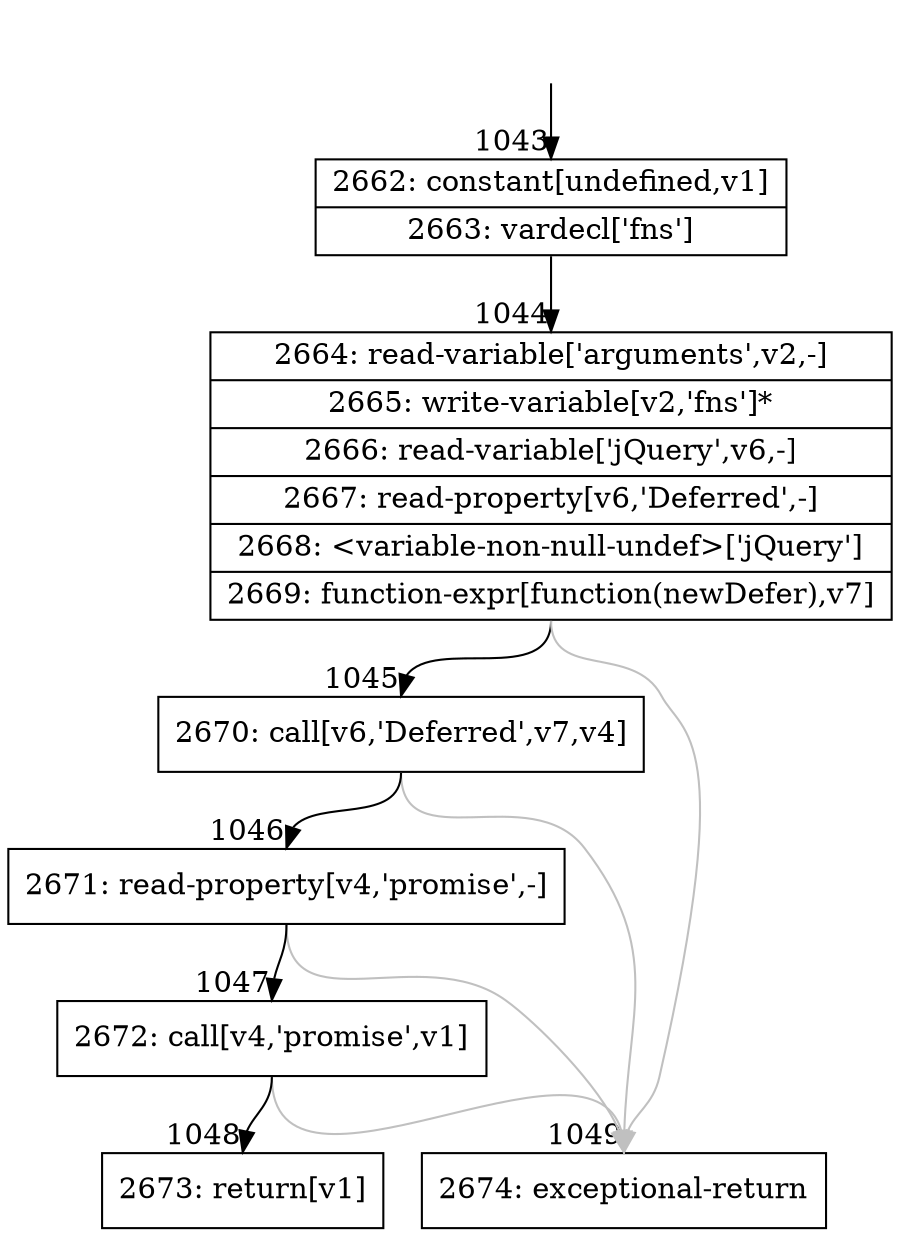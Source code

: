 digraph {
rankdir="TD"
BB_entry78[shape=none,label=""];
BB_entry78 -> BB1043 [tailport=s, headport=n, headlabel="    1043"]
BB1043 [shape=record label="{2662: constant[undefined,v1]|2663: vardecl['fns']}" ] 
BB1043 -> BB1044 [tailport=s, headport=n, headlabel="      1044"]
BB1044 [shape=record label="{2664: read-variable['arguments',v2,-]|2665: write-variable[v2,'fns']*|2666: read-variable['jQuery',v6,-]|2667: read-property[v6,'Deferred',-]|2668: \<variable-non-null-undef\>['jQuery']|2669: function-expr[function(newDefer),v7]}" ] 
BB1044 -> BB1045 [tailport=s, headport=n, headlabel="      1045"]
BB1044 -> BB1049 [tailport=s, headport=n, color=gray, headlabel="      1049"]
BB1045 [shape=record label="{2670: call[v6,'Deferred',v7,v4]}" ] 
BB1045 -> BB1046 [tailport=s, headport=n, headlabel="      1046"]
BB1045 -> BB1049 [tailport=s, headport=n, color=gray]
BB1046 [shape=record label="{2671: read-property[v4,'promise',-]}" ] 
BB1046 -> BB1047 [tailport=s, headport=n, headlabel="      1047"]
BB1046 -> BB1049 [tailport=s, headport=n, color=gray]
BB1047 [shape=record label="{2672: call[v4,'promise',v1]}" ] 
BB1047 -> BB1048 [tailport=s, headport=n, headlabel="      1048"]
BB1047 -> BB1049 [tailport=s, headport=n, color=gray]
BB1048 [shape=record label="{2673: return[v1]}" ] 
BB1049 [shape=record label="{2674: exceptional-return}" ] 
}
